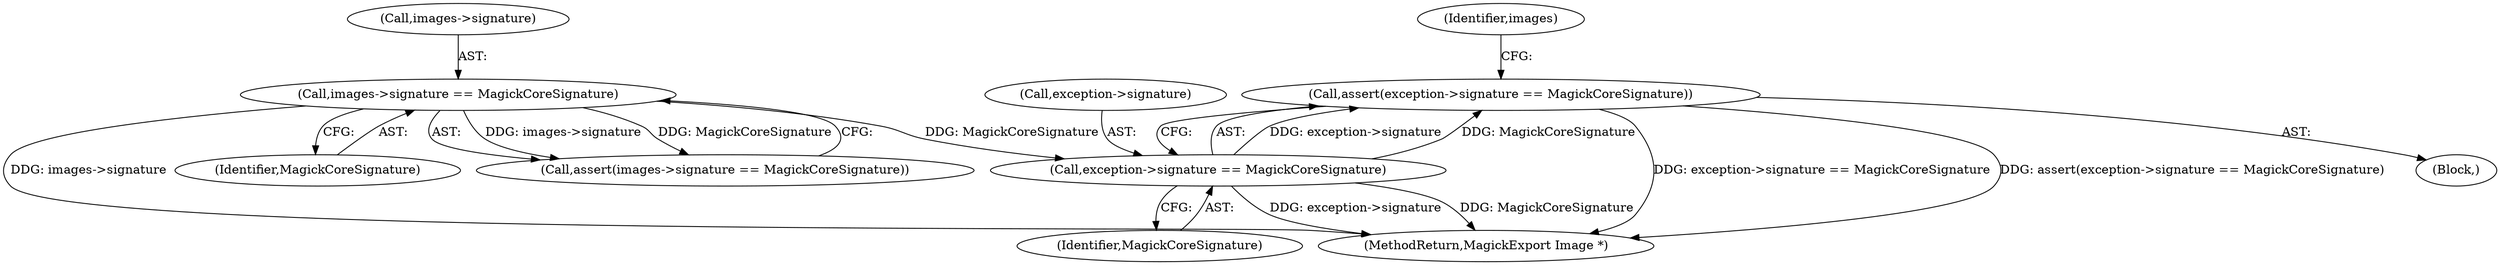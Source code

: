 digraph "0_ImageMagick6_f6ffc702c6eecd963587273a429dcd608c648984_0@API" {
"1000158" [label="(Call,assert(exception->signature == MagickCoreSignature))"];
"1000159" [label="(Call,exception->signature == MagickCoreSignature)"];
"1000132" [label="(Call,images->signature == MagickCoreSignature)"];
"1001630" [label="(MethodReturn,MagickExport Image *)"];
"1000167" [label="(Identifier,images)"];
"1000132" [label="(Call,images->signature == MagickCoreSignature)"];
"1000159" [label="(Call,exception->signature == MagickCoreSignature)"];
"1000160" [label="(Call,exception->signature)"];
"1000136" [label="(Identifier,MagickCoreSignature)"];
"1000133" [label="(Call,images->signature)"];
"1000158" [label="(Call,assert(exception->signature == MagickCoreSignature))"];
"1000163" [label="(Identifier,MagickCoreSignature)"];
"1000105" [label="(Block,)"];
"1000131" [label="(Call,assert(images->signature == MagickCoreSignature))"];
"1000158" -> "1000105"  [label="AST: "];
"1000158" -> "1000159"  [label="CFG: "];
"1000159" -> "1000158"  [label="AST: "];
"1000167" -> "1000158"  [label="CFG: "];
"1000158" -> "1001630"  [label="DDG: exception->signature == MagickCoreSignature"];
"1000158" -> "1001630"  [label="DDG: assert(exception->signature == MagickCoreSignature)"];
"1000159" -> "1000158"  [label="DDG: exception->signature"];
"1000159" -> "1000158"  [label="DDG: MagickCoreSignature"];
"1000159" -> "1000163"  [label="CFG: "];
"1000160" -> "1000159"  [label="AST: "];
"1000163" -> "1000159"  [label="AST: "];
"1000159" -> "1001630"  [label="DDG: exception->signature"];
"1000159" -> "1001630"  [label="DDG: MagickCoreSignature"];
"1000132" -> "1000159"  [label="DDG: MagickCoreSignature"];
"1000132" -> "1000131"  [label="AST: "];
"1000132" -> "1000136"  [label="CFG: "];
"1000133" -> "1000132"  [label="AST: "];
"1000136" -> "1000132"  [label="AST: "];
"1000131" -> "1000132"  [label="CFG: "];
"1000132" -> "1001630"  [label="DDG: images->signature"];
"1000132" -> "1000131"  [label="DDG: images->signature"];
"1000132" -> "1000131"  [label="DDG: MagickCoreSignature"];
}

